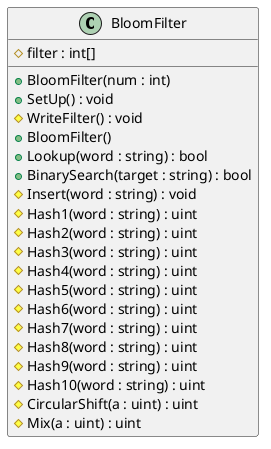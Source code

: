 @startuml BloomFilter

class BloomFilter
{
    # filter : int[] 
    + BloomFilter(num : int)
    + SetUp() : void 
    # WriteFilter() : void
    + BloomFilter()
    + Lookup(word : string) : bool
    + BinarySearch(target : string) : bool
    # Insert(word : string) : void
    # Hash1(word : string) : uint
    # Hash2(word : string) : uint
    # Hash3(word : string) : uint
    # Hash4(word : string) : uint
    # Hash5(word : string) : uint
    # Hash6(word : string) : uint
    # Hash7(word : string) : uint
    # Hash8(word : string) : uint
    # Hash9(word : string) : uint
    # Hash10(word : string) : uint
    # CircularShift(a : uint) : uint
    # Mix(a : uint) : uint
}

@enduml